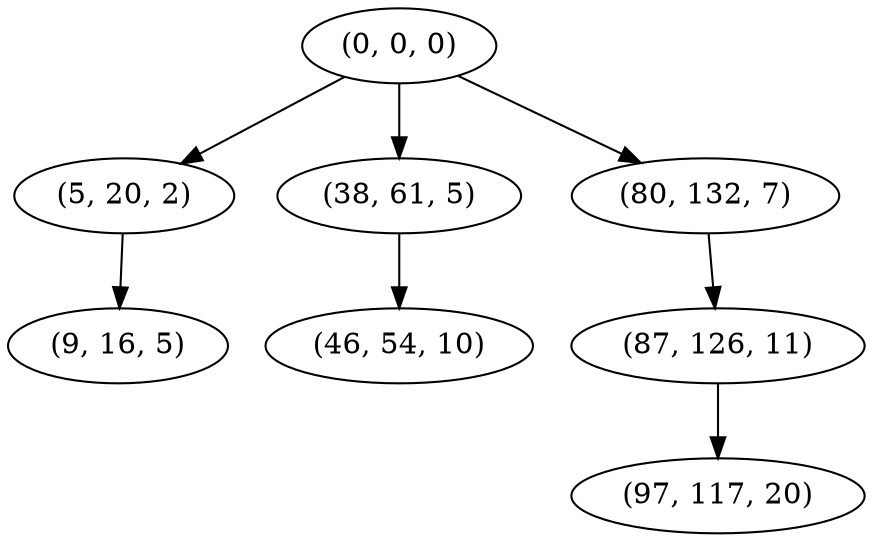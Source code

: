 digraph tree {
    "(0, 0, 0)";
    "(5, 20, 2)";
    "(9, 16, 5)";
    "(38, 61, 5)";
    "(46, 54, 10)";
    "(80, 132, 7)";
    "(87, 126, 11)";
    "(97, 117, 20)";
    "(0, 0, 0)" -> "(5, 20, 2)";
    "(0, 0, 0)" -> "(38, 61, 5)";
    "(0, 0, 0)" -> "(80, 132, 7)";
    "(5, 20, 2)" -> "(9, 16, 5)";
    "(38, 61, 5)" -> "(46, 54, 10)";
    "(80, 132, 7)" -> "(87, 126, 11)";
    "(87, 126, 11)" -> "(97, 117, 20)";
}
